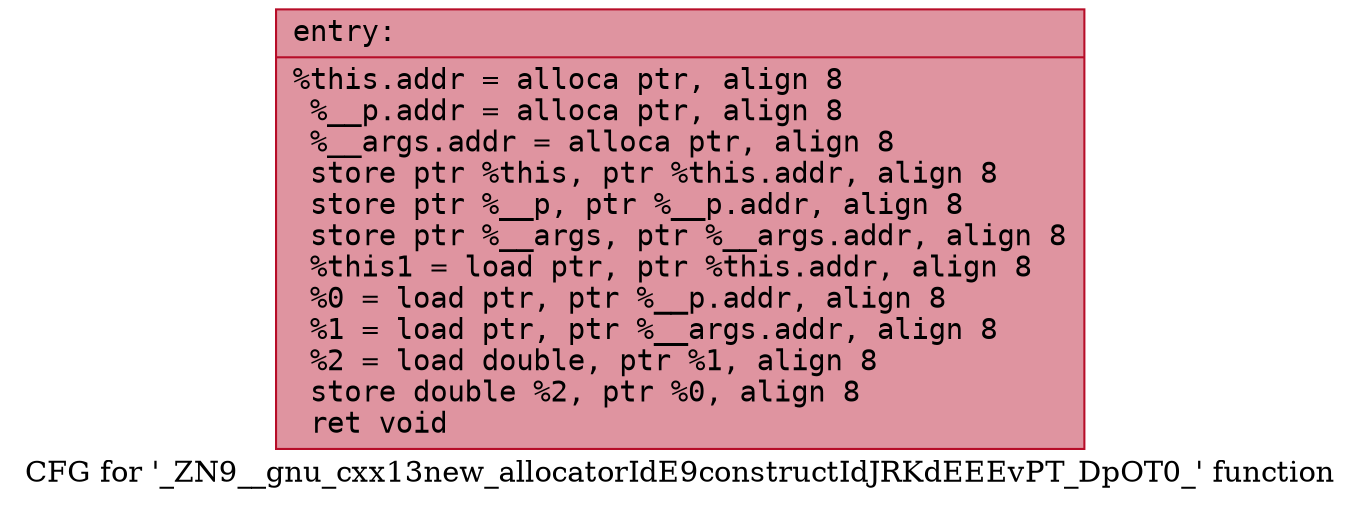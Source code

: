digraph "CFG for '_ZN9__gnu_cxx13new_allocatorIdE9constructIdJRKdEEEvPT_DpOT0_' function" {
	label="CFG for '_ZN9__gnu_cxx13new_allocatorIdE9constructIdJRKdEEEvPT_DpOT0_' function";

	Node0x55e722d9f3e0 [shape=record,color="#b70d28ff", style=filled, fillcolor="#b70d2870" fontname="Courier",label="{entry:\l|  %this.addr = alloca ptr, align 8\l  %__p.addr = alloca ptr, align 8\l  %__args.addr = alloca ptr, align 8\l  store ptr %this, ptr %this.addr, align 8\l  store ptr %__p, ptr %__p.addr, align 8\l  store ptr %__args, ptr %__args.addr, align 8\l  %this1 = load ptr, ptr %this.addr, align 8\l  %0 = load ptr, ptr %__p.addr, align 8\l  %1 = load ptr, ptr %__args.addr, align 8\l  %2 = load double, ptr %1, align 8\l  store double %2, ptr %0, align 8\l  ret void\l}"];
}
